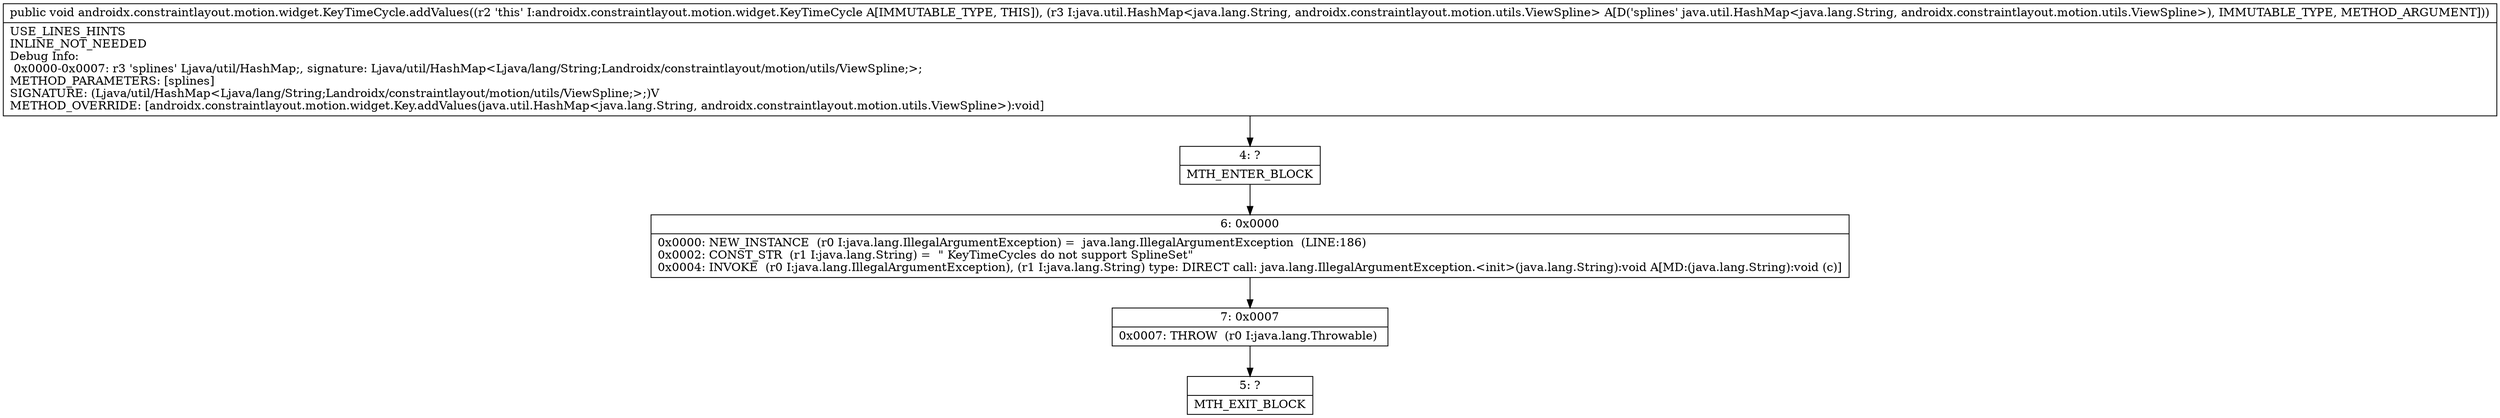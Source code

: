 digraph "CFG forandroidx.constraintlayout.motion.widget.KeyTimeCycle.addValues(Ljava\/util\/HashMap;)V" {
Node_4 [shape=record,label="{4\:\ ?|MTH_ENTER_BLOCK\l}"];
Node_6 [shape=record,label="{6\:\ 0x0000|0x0000: NEW_INSTANCE  (r0 I:java.lang.IllegalArgumentException) =  java.lang.IllegalArgumentException  (LINE:186)\l0x0002: CONST_STR  (r1 I:java.lang.String) =  \" KeyTimeCycles do not support SplineSet\" \l0x0004: INVOKE  (r0 I:java.lang.IllegalArgumentException), (r1 I:java.lang.String) type: DIRECT call: java.lang.IllegalArgumentException.\<init\>(java.lang.String):void A[MD:(java.lang.String):void (c)]\l}"];
Node_7 [shape=record,label="{7\:\ 0x0007|0x0007: THROW  (r0 I:java.lang.Throwable) \l}"];
Node_5 [shape=record,label="{5\:\ ?|MTH_EXIT_BLOCK\l}"];
MethodNode[shape=record,label="{public void androidx.constraintlayout.motion.widget.KeyTimeCycle.addValues((r2 'this' I:androidx.constraintlayout.motion.widget.KeyTimeCycle A[IMMUTABLE_TYPE, THIS]), (r3 I:java.util.HashMap\<java.lang.String, androidx.constraintlayout.motion.utils.ViewSpline\> A[D('splines' java.util.HashMap\<java.lang.String, androidx.constraintlayout.motion.utils.ViewSpline\>), IMMUTABLE_TYPE, METHOD_ARGUMENT]))  | USE_LINES_HINTS\lINLINE_NOT_NEEDED\lDebug Info:\l  0x0000\-0x0007: r3 'splines' Ljava\/util\/HashMap;, signature: Ljava\/util\/HashMap\<Ljava\/lang\/String;Landroidx\/constraintlayout\/motion\/utils\/ViewSpline;\>;\lMETHOD_PARAMETERS: [splines]\lSIGNATURE: (Ljava\/util\/HashMap\<Ljava\/lang\/String;Landroidx\/constraintlayout\/motion\/utils\/ViewSpline;\>;)V\lMETHOD_OVERRIDE: [androidx.constraintlayout.motion.widget.Key.addValues(java.util.HashMap\<java.lang.String, androidx.constraintlayout.motion.utils.ViewSpline\>):void]\l}"];
MethodNode -> Node_4;Node_4 -> Node_6;
Node_6 -> Node_7;
Node_7 -> Node_5;
}

